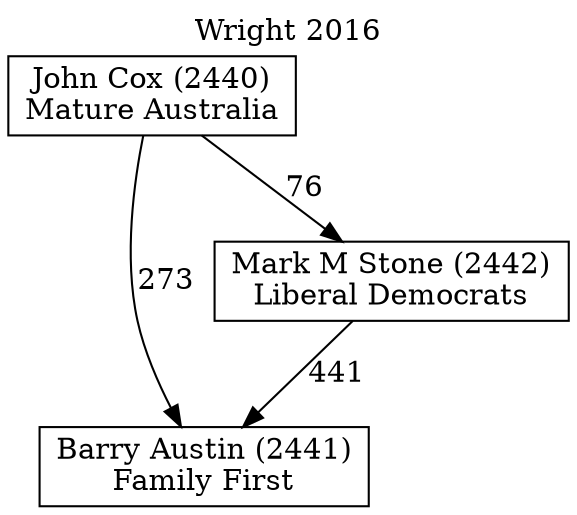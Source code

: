 // House preference flow
digraph "Barry Austin (2441)_Wright_2016" {
	graph [label="Wright 2016" labelloc=t mclimit=10]
	node [shape=box]
	"Barry Austin (2441)" [label="Barry Austin (2441)
Family First"]
	"Mark M Stone (2442)" [label="Mark M Stone (2442)
Liberal Democrats"]
	"John Cox (2440)" [label="John Cox (2440)
Mature Australia"]
	"Mark M Stone (2442)" -> "Barry Austin (2441)" [label=441]
	"John Cox (2440)" -> "Mark M Stone (2442)" [label=76]
	"John Cox (2440)" -> "Barry Austin (2441)" [label=273]
}
